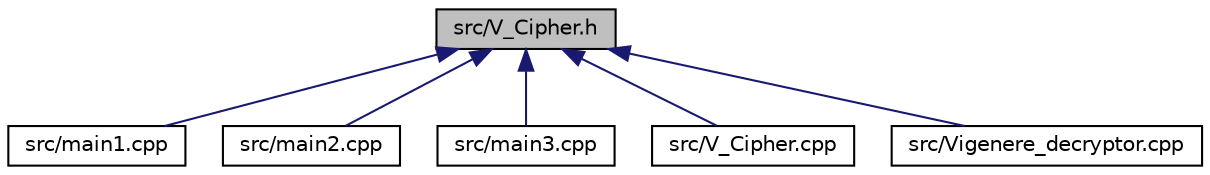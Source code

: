 digraph "src/V_Cipher.h"
{
  edge [fontname="Helvetica",fontsize="10",labelfontname="Helvetica",labelfontsize="10"];
  node [fontname="Helvetica",fontsize="10",shape=record];
  Node1 [label="src/V_Cipher.h",height=0.2,width=0.4,color="black", fillcolor="grey75", style="filled", fontcolor="black"];
  Node1 -> Node2 [dir="back",color="midnightblue",fontsize="10",style="solid",fontname="Helvetica"];
  Node2 [label="src/main1.cpp",height=0.2,width=0.4,color="black", fillcolor="white", style="filled",URL="$main1_8cpp.html"];
  Node1 -> Node3 [dir="back",color="midnightblue",fontsize="10",style="solid",fontname="Helvetica"];
  Node3 [label="src/main2.cpp",height=0.2,width=0.4,color="black", fillcolor="white", style="filled",URL="$main2_8cpp.html"];
  Node1 -> Node4 [dir="back",color="midnightblue",fontsize="10",style="solid",fontname="Helvetica"];
  Node4 [label="src/main3.cpp",height=0.2,width=0.4,color="black", fillcolor="white", style="filled",URL="$main3_8cpp.html"];
  Node1 -> Node5 [dir="back",color="midnightblue",fontsize="10",style="solid",fontname="Helvetica"];
  Node5 [label="src/V_Cipher.cpp",height=0.2,width=0.4,color="black", fillcolor="white", style="filled",URL="$V__Cipher_8cpp.html"];
  Node1 -> Node6 [dir="back",color="midnightblue",fontsize="10",style="solid",fontname="Helvetica"];
  Node6 [label="src/Vigenere_decryptor.cpp",height=0.2,width=0.4,color="black", fillcolor="white", style="filled",URL="$Vigenere__decryptor_8cpp.html"];
}
